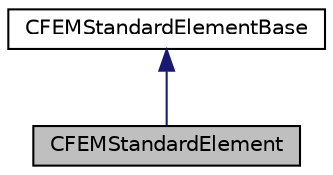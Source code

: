 digraph "CFEMStandardElement"
{
 // LATEX_PDF_SIZE
  edge [fontname="Helvetica",fontsize="10",labelfontname="Helvetica",labelfontsize="10"];
  node [fontname="Helvetica",fontsize="10",shape=record];
  Node1 [label="CFEMStandardElement",height=0.2,width=0.4,color="black", fillcolor="grey75", style="filled", fontcolor="black",tooltip="Class to define a FEM standard element."];
  Node2 -> Node1 [dir="back",color="midnightblue",fontsize="10",style="solid",fontname="Helvetica"];
  Node2 [label="CFEMStandardElementBase",height=0.2,width=0.4,color="black", fillcolor="white", style="filled",URL="$classCFEMStandardElementBase.html",tooltip="Base class for a FEM standard element."];
}
